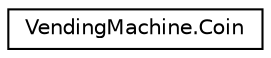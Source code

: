 digraph "그래픽컬한 클래스 계통도"
{
  edge [fontname="Helvetica",fontsize="10",labelfontname="Helvetica",labelfontsize="10"];
  node [fontname="Helvetica",fontsize="10",shape=record];
  rankdir="LR";
  Node1 [label="VendingMachine.Coin",height=0.2,width=0.4,color="black", fillcolor="white", style="filled",URL="$class_vending_machine_1_1_coin.html",tooltip="Coin Class. "];
}
